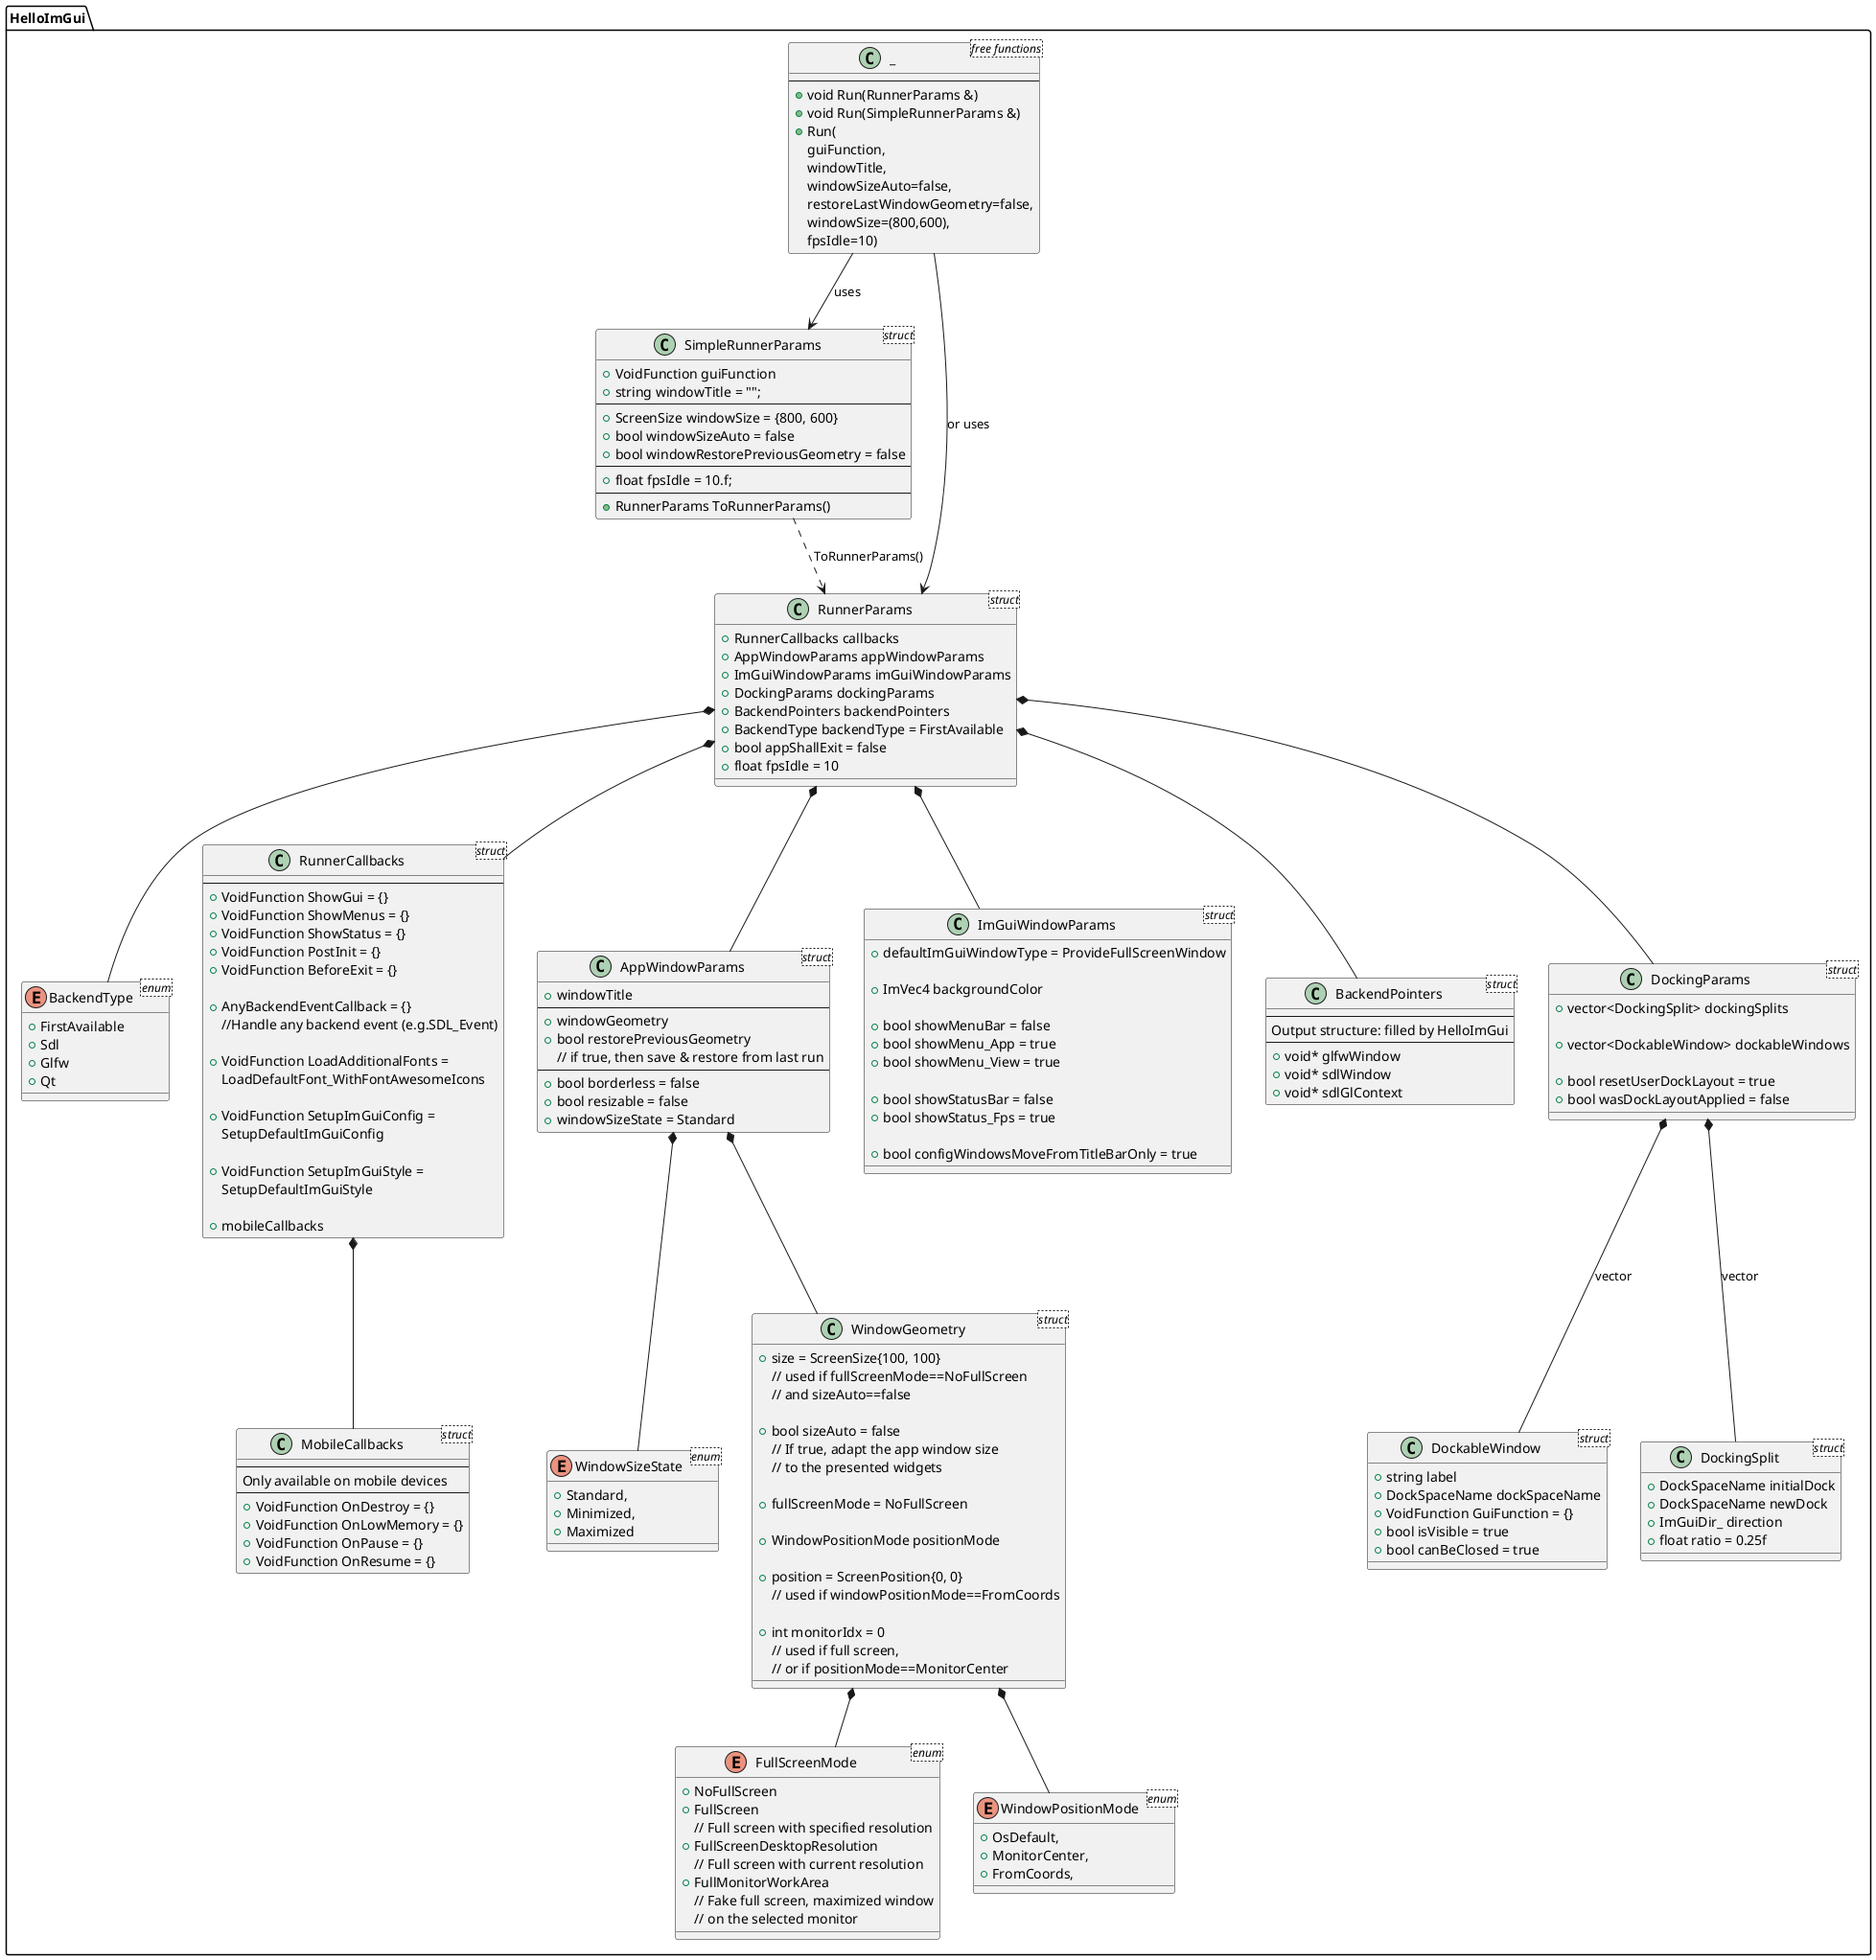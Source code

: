 @startuml
namespace HelloImGui {

class _ <free functions> {
    ----
    + void Run(RunnerParams &)
    + void Run(SimpleRunnerParams &)
    + Run(
        guiFunction,
        windowTitle,
        windowSizeAuto=false,
        restoreLastWindowGeometry=false,
        windowSize=(800,600),
        fpsIdle=10)
}

_ --> SimpleRunnerParams: uses
_ --> RunnerParams: or uses

enum BackendType <enum>{
    + FirstAvailable
    + Sdl
    + Glfw
    + Qt
}

class RunnerParams <struct> {
    + RunnerCallbacks callbacks
    + AppWindowParams appWindowParams
    + ImGuiWindowParams imGuiWindowParams
    + DockingParams dockingParams
    + BackendPointers backendPointers
    + BackendType backendType = FirstAvailable
    + bool appShallExit = false
    + float fpsIdle = 10
}

class SimpleRunnerParams <struct> {
    + VoidFunction guiFunction
    + string windowTitle = "";
    ---
    + ScreenSize windowSize = {800, 600}
    + bool windowSizeAuto = false
    + bool windowRestorePreviousGeometry = false
    ---
    + float fpsIdle = 10.f;
    ---
    + RunnerParams ToRunnerParams()
}

SimpleRunnerParams ..> RunnerParams: ToRunnerParams()

class RunnerCallbacks <struct> {
    ---
    + VoidFunction ShowGui = {}
    + VoidFunction ShowMenus = {}
    + VoidFunction ShowStatus = {}
    + VoidFunction PostInit = {}
    + VoidFunction BeforeExit = {}

    + AnyBackendEventCallback = {}
    //Handle any backend event (e.g.SDL_Event)

    + VoidFunction LoadAdditionalFonts =
       LoadDefaultFont_WithFontAwesomeIcons

    + VoidFunction SetupImGuiConfig =
      SetupDefaultImGuiConfig

    + VoidFunction SetupImGuiStyle =
      SetupDefaultImGuiStyle

    + mobileCallbacks
}

class MobileCallbacks <struct>{
    ---
    Only available on mobile devices
    ---
    + VoidFunction OnDestroy = {}
    + VoidFunction OnLowMemory = {}
    + VoidFunction OnPause = {}
    + VoidFunction OnResume = {}
}
RunnerCallbacks *-- MobileCallbacks

enum FullScreenMode <enum>{
    + NoFullScreen
    + FullScreen
    // Full screen with specified resolution
    + FullScreenDesktopResolution
    // Full screen with current resolution
    + FullMonitorWorkArea
    // Fake full screen, maximized window
    // on the selected monitor
}

enum WindowSizeState <enum>{
    + Standard,
    + Minimized,
    + Maximized
}



enum WindowPositionMode <enum>{
    + OsDefault,
    + MonitorCenter,
    + FromCoords,
}



class WindowGeometry <struct>{
    + size = ScreenSize{100, 100}
    // used if fullScreenMode==NoFullScreen
    // and sizeAuto==false

    + bool sizeAuto = false
    // If true, adapt the app window size
    // to the presented widgets

    + fullScreenMode = NoFullScreen

    + WindowPositionMode positionMode

    + position = ScreenPosition{0, 0}
    // used if windowPositionMode==FromCoords

    + int monitorIdx = 0
    // used if full screen,
    // or if positionMode==MonitorCenter
}

WindowGeometry *-- FullScreenMode
WindowGeometry *-- WindowPositionMode



class AppWindowParams <struct>{
    + windowTitle
    ---
    + windowGeometry
    + bool restorePreviousGeometry
    // if true, then save & restore from last run
    ---
    + bool borderless = false
    + bool resizable = false
    + windowSizeState = Standard
}

AppWindowParams *-- WindowGeometry
AppWindowParams *-- WindowSizeState


class ImGuiWindowParams <struct> {
    + defaultImGuiWindowType = ProvideFullScreenWindow

    + ImVec4 backgroundColor

    + bool showMenuBar = false
    + bool showMenu_App = true
    + bool showMenu_View = true

    + bool showStatusBar = false
    + bool showStatus_Fps = true

    + bool configWindowsMoveFromTitleBarOnly = true
}

class BackendPointers <struct> {
  ---
  Output structure: filled by HelloImGui
  ---
  + void* glfwWindow
  + void* sdlWindow
  + void* sdlGlContext
}

class DockingParams <struct> {
    + vector<DockingSplit> dockingSplits

    + vector<DockableWindow> dockableWindows

    + bool resetUserDockLayout = true
    + bool wasDockLayoutApplied = false
}

class DockableWindow <struct> {
    + string label
    + DockSpaceName dockSpaceName
    + VoidFunction GuiFunction = {}
    + bool isVisible = true
    + bool canBeClosed = true
}

class DockingSplit <struct> {
    + DockSpaceName initialDock
    + DockSpaceName newDock
    + ImGuiDir_ direction
    + float ratio = 0.25f
}

RunnerParams *-- BackendType
RunnerParams *-- RunnerCallbacks
RunnerParams *-- AppWindowParams
RunnerParams *-- ImGuiWindowParams
RunnerParams *-- BackendPointers
RunnerParams *-- DockingParams
DockingParams *-- DockableWindow : vector
DockingParams *-- DockingSplit : vector

}
@enduml